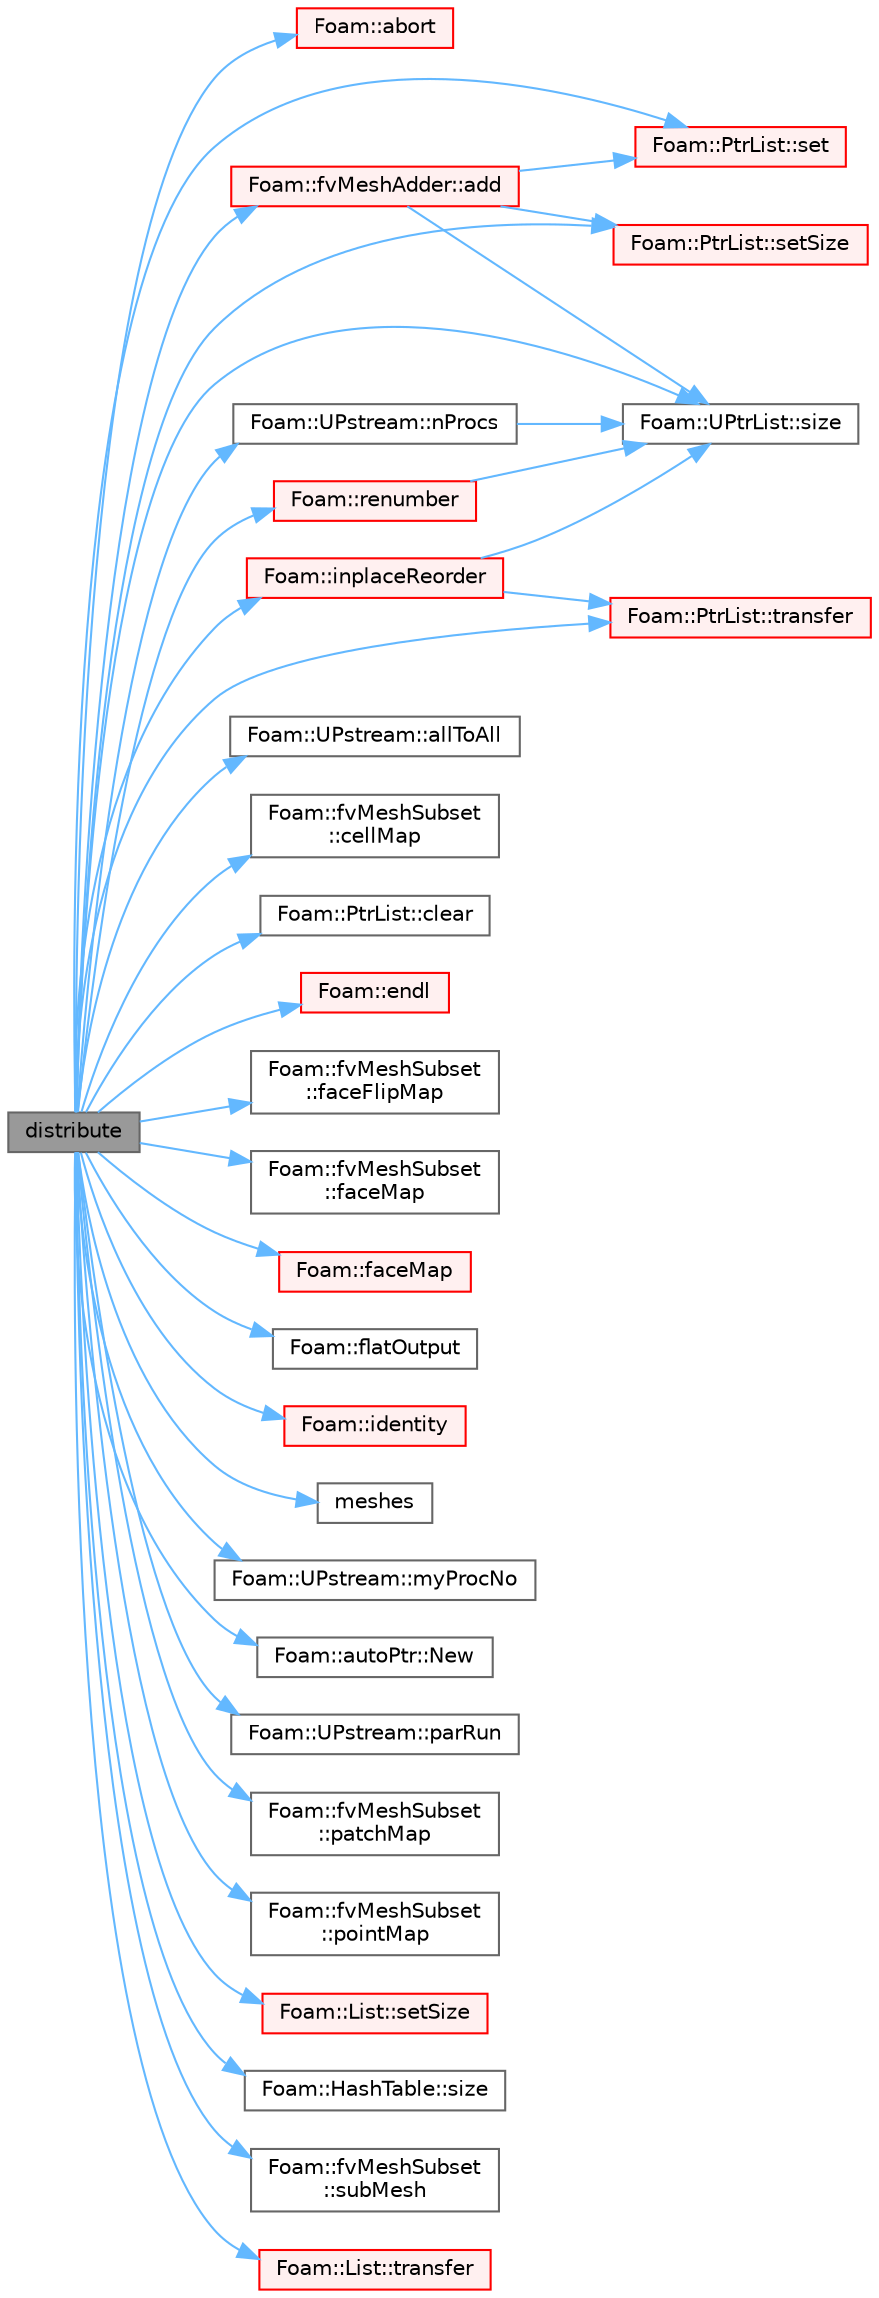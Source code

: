 digraph "distribute"
{
 // LATEX_PDF_SIZE
  bgcolor="transparent";
  edge [fontname=Helvetica,fontsize=10,labelfontname=Helvetica,labelfontsize=10];
  node [fontname=Helvetica,fontsize=10,shape=box,height=0.2,width=0.4];
  rankdir="LR";
  Node1 [id="Node000001",label="distribute",height=0.2,width=0.4,color="gray40", fillcolor="grey60", style="filled", fontcolor="black",tooltip=" "];
  Node1 -> Node2 [id="edge1_Node000001_Node000002",color="steelblue1",style="solid",tooltip=" "];
  Node2 [id="Node000002",label="Foam::abort",height=0.2,width=0.4,color="red", fillcolor="#FFF0F0", style="filled",URL="$namespaceFoam.html#aa346d711a4494a48e7c8aa9316f24263",tooltip=" "];
  Node1 -> Node4 [id="edge2_Node000001_Node000004",color="steelblue1",style="solid",tooltip=" "];
  Node4 [id="Node000004",label="Foam::fvMeshAdder::add",height=0.2,width=0.4,color="red", fillcolor="#FFF0F0", style="filled",URL="$classFoam_1_1fvMeshAdder.html#ab168ae65a9479b6bd6ab6637d474d1fb",tooltip=" "];
  Node4 -> Node24 [id="edge3_Node000004_Node000024",color="steelblue1",style="solid",tooltip=" "];
  Node24 [id="Node000024",label="Foam::PtrList::set",height=0.2,width=0.4,color="red", fillcolor="#FFF0F0", style="filled",URL="$classFoam_1_1PtrList.html#a0e0a32f842b05e1d69f10292dc27198a",tooltip=" "];
  Node4 -> Node27 [id="edge4_Node000004_Node000027",color="steelblue1",style="solid",tooltip=" "];
  Node27 [id="Node000027",label="Foam::PtrList::setSize",height=0.2,width=0.4,color="red", fillcolor="#FFF0F0", style="filled",URL="$classFoam_1_1PtrList.html#a69101c7616426ea26b33577a730b73e8",tooltip=" "];
  Node4 -> Node15 [id="edge5_Node000004_Node000015",color="steelblue1",style="solid",tooltip=" "];
  Node15 [id="Node000015",label="Foam::UPtrList::size",height=0.2,width=0.4,color="grey40", fillcolor="white", style="filled",URL="$classFoam_1_1UPtrList.html#a95603446b248fe1ecf5dc59bcc2eaff0",tooltip=" "];
  Node1 -> Node29 [id="edge6_Node000001_Node000029",color="steelblue1",style="solid",tooltip=" "];
  Node29 [id="Node000029",label="Foam::UPstream::allToAll",height=0.2,width=0.4,color="grey40", fillcolor="white", style="filled",URL="$classFoam_1_1UPstream.html#ac8a66c1d8c68f67d4bf7736f626834b6",tooltip=" "];
  Node1 -> Node30 [id="edge7_Node000001_Node000030",color="steelblue1",style="solid",tooltip=" "];
  Node30 [id="Node000030",label="Foam::fvMeshSubset\l::cellMap",height=0.2,width=0.4,color="grey40", fillcolor="white", style="filled",URL="$classFoam_1_1fvMeshSubset.html#a3e276852b2f556d1272f6a5414c3ddc7",tooltip=" "];
  Node1 -> Node7 [id="edge8_Node000001_Node000007",color="steelblue1",style="solid",tooltip=" "];
  Node7 [id="Node000007",label="Foam::PtrList::clear",height=0.2,width=0.4,color="grey40", fillcolor="white", style="filled",URL="$classFoam_1_1PtrList.html#ac8bb3912a3ce86b15842e79d0b421204",tooltip=" "];
  Node1 -> Node17 [id="edge9_Node000001_Node000017",color="steelblue1",style="solid",tooltip=" "];
  Node17 [id="Node000017",label="Foam::endl",height=0.2,width=0.4,color="red", fillcolor="#FFF0F0", style="filled",URL="$namespaceFoam.html#a7d5eca45a323264dc5fe811500ebda47",tooltip=" "];
  Node1 -> Node31 [id="edge10_Node000001_Node000031",color="steelblue1",style="solid",tooltip=" "];
  Node31 [id="Node000031",label="Foam::fvMeshSubset\l::faceFlipMap",height=0.2,width=0.4,color="grey40", fillcolor="white", style="filled",URL="$classFoam_1_1fvMeshSubset.html#a7af981fc03a87ed1ea883b7ceac25827",tooltip=" "];
  Node1 -> Node32 [id="edge11_Node000001_Node000032",color="steelblue1",style="solid",tooltip=" "];
  Node32 [id="Node000032",label="Foam::fvMeshSubset\l::faceMap",height=0.2,width=0.4,color="grey40", fillcolor="white", style="filled",URL="$classFoam_1_1fvMeshSubset.html#a27917d2fa731477bbb6cfcc70afe8f96",tooltip=" "];
  Node1 -> Node33 [id="edge12_Node000001_Node000033",color="steelblue1",style="solid",tooltip=" "];
  Node33 [id="Node000033",label="Foam::faceMap",height=0.2,width=0.4,color="red", fillcolor="#FFF0F0", style="filled",URL="$namespaceFoam.html#a07575dc8f5db1a87af23b7c4e2647e3f",tooltip=" "];
  Node1 -> Node34 [id="edge13_Node000001_Node000034",color="steelblue1",style="solid",tooltip=" "];
  Node34 [id="Node000034",label="Foam::flatOutput",height=0.2,width=0.4,color="grey40", fillcolor="white", style="filled",URL="$namespaceFoam.html#a96e2e8876d0fda12c609276ec6a0092d",tooltip=" "];
  Node1 -> Node10 [id="edge14_Node000001_Node000010",color="steelblue1",style="solid",tooltip=" "];
  Node10 [id="Node000010",label="Foam::identity",height=0.2,width=0.4,color="red", fillcolor="#FFF0F0", style="filled",URL="$namespaceFoam.html#a14e1da6db5665f43c1e588eab475eabf",tooltip=" "];
  Node1 -> Node35 [id="edge15_Node000001_Node000035",color="steelblue1",style="solid",tooltip=" "];
  Node35 [id="Node000035",label="Foam::inplaceReorder",height=0.2,width=0.4,color="red", fillcolor="#FFF0F0", style="filled",URL="$namespaceFoam.html#a843ccaf748dc8f48054962c7d0b6f53b",tooltip=" "];
  Node35 -> Node15 [id="edge16_Node000035_Node000015",color="steelblue1",style="solid",tooltip=" "];
  Node35 -> Node8 [id="edge17_Node000035_Node000008",color="steelblue1",style="solid",tooltip=" "];
  Node8 [id="Node000008",label="Foam::PtrList::transfer",height=0.2,width=0.4,color="red", fillcolor="#FFF0F0", style="filled",URL="$classFoam_1_1PtrList.html#a0bc76d46c3a7f71bd74ddafdf84dbfbc",tooltip=" "];
  Node1 -> Node36 [id="edge18_Node000001_Node000036",color="steelblue1",style="solid",tooltip=" "];
  Node36 [id="Node000036",label="meshes",height=0.2,width=0.4,color="grey40", fillcolor="white", style="filled",URL="$createNamedMeshes_8H.html#a08dfbe11c1c71c270debb2756da3f46c",tooltip=" "];
  Node1 -> Node37 [id="edge19_Node000001_Node000037",color="steelblue1",style="solid",tooltip=" "];
  Node37 [id="Node000037",label="Foam::UPstream::myProcNo",height=0.2,width=0.4,color="grey40", fillcolor="white", style="filled",URL="$classFoam_1_1UPstream.html#a18ae428d3236c638ac680fa9f506c11a",tooltip=" "];
  Node1 -> Node14 [id="edge20_Node000001_Node000014",color="steelblue1",style="solid",tooltip=" "];
  Node14 [id="Node000014",label="Foam::autoPtr::New",height=0.2,width=0.4,color="grey40", fillcolor="white", style="filled",URL="$classFoam_1_1autoPtr.html#aaea33ebc504bdca5b97f88a0aea57d4e",tooltip=" "];
  Node1 -> Node38 [id="edge21_Node000001_Node000038",color="steelblue1",style="solid",tooltip=" "];
  Node38 [id="Node000038",label="Foam::UPstream::nProcs",height=0.2,width=0.4,color="grey40", fillcolor="white", style="filled",URL="$classFoam_1_1UPstream.html#a7db00ff752d312e8138599b99537f5e4",tooltip=" "];
  Node38 -> Node15 [id="edge22_Node000038_Node000015",color="steelblue1",style="solid",tooltip=" "];
  Node1 -> Node39 [id="edge23_Node000001_Node000039",color="steelblue1",style="solid",tooltip=" "];
  Node39 [id="Node000039",label="Foam::UPstream::parRun",height=0.2,width=0.4,color="grey40", fillcolor="white", style="filled",URL="$classFoam_1_1UPstream.html#afb8def01c77f71ab69d0bf95b9fb0321",tooltip=" "];
  Node1 -> Node40 [id="edge24_Node000001_Node000040",color="steelblue1",style="solid",tooltip=" "];
  Node40 [id="Node000040",label="Foam::fvMeshSubset\l::patchMap",height=0.2,width=0.4,color="grey40", fillcolor="white", style="filled",URL="$classFoam_1_1fvMeshSubset.html#ab2bf847085abfa652ed6e2a84dc23c77",tooltip=" "];
  Node1 -> Node41 [id="edge25_Node000001_Node000041",color="steelblue1",style="solid",tooltip=" "];
  Node41 [id="Node000041",label="Foam::fvMeshSubset\l::pointMap",height=0.2,width=0.4,color="grey40", fillcolor="white", style="filled",URL="$classFoam_1_1fvMeshSubset.html#ab76175be1a442e3a1ce9ae4d0b25772f",tooltip=" "];
  Node1 -> Node42 [id="edge26_Node000001_Node000042",color="steelblue1",style="solid",tooltip=" "];
  Node42 [id="Node000042",label="Foam::renumber",height=0.2,width=0.4,color="red", fillcolor="#FFF0F0", style="filled",URL="$namespaceFoam.html#a5271ae68199726f1f84120852ba46949",tooltip=" "];
  Node42 -> Node15 [id="edge27_Node000042_Node000015",color="steelblue1",style="solid",tooltip=" "];
  Node1 -> Node24 [id="edge28_Node000001_Node000024",color="steelblue1",style="solid",tooltip=" "];
  Node1 -> Node43 [id="edge29_Node000001_Node000043",color="steelblue1",style="solid",tooltip=" "];
  Node43 [id="Node000043",label="Foam::List::setSize",height=0.2,width=0.4,color="red", fillcolor="#FFF0F0", style="filled",URL="$classFoam_1_1List.html#a1a7984b90f8855606fc18a92a71fa99f",tooltip=" "];
  Node1 -> Node27 [id="edge30_Node000001_Node000027",color="steelblue1",style="solid",tooltip=" "];
  Node1 -> Node45 [id="edge31_Node000001_Node000045",color="steelblue1",style="solid",tooltip=" "];
  Node45 [id="Node000045",label="Foam::HashTable::size",height=0.2,width=0.4,color="grey40", fillcolor="white", style="filled",URL="$classFoam_1_1HashTable.html#abc296a9a9358ca1777de98c15a4d7816",tooltip=" "];
  Node1 -> Node15 [id="edge32_Node000001_Node000015",color="steelblue1",style="solid",tooltip=" "];
  Node1 -> Node46 [id="edge33_Node000001_Node000046",color="steelblue1",style="solid",tooltip=" "];
  Node46 [id="Node000046",label="Foam::fvMeshSubset\l::subMesh",height=0.2,width=0.4,color="grey40", fillcolor="white", style="filled",URL="$classFoam_1_1fvMeshSubset.html#aad08ea3cb3fcccd8e447ce29c224583a",tooltip=" "];
  Node1 -> Node47 [id="edge34_Node000001_Node000047",color="steelblue1",style="solid",tooltip=" "];
  Node47 [id="Node000047",label="Foam::List::transfer",height=0.2,width=0.4,color="red", fillcolor="#FFF0F0", style="filled",URL="$classFoam_1_1List.html#a12194004a66b30e6dfd3d9faa83f6b5a",tooltip=" "];
  Node1 -> Node8 [id="edge35_Node000001_Node000008",color="steelblue1",style="solid",tooltip=" "];
}
